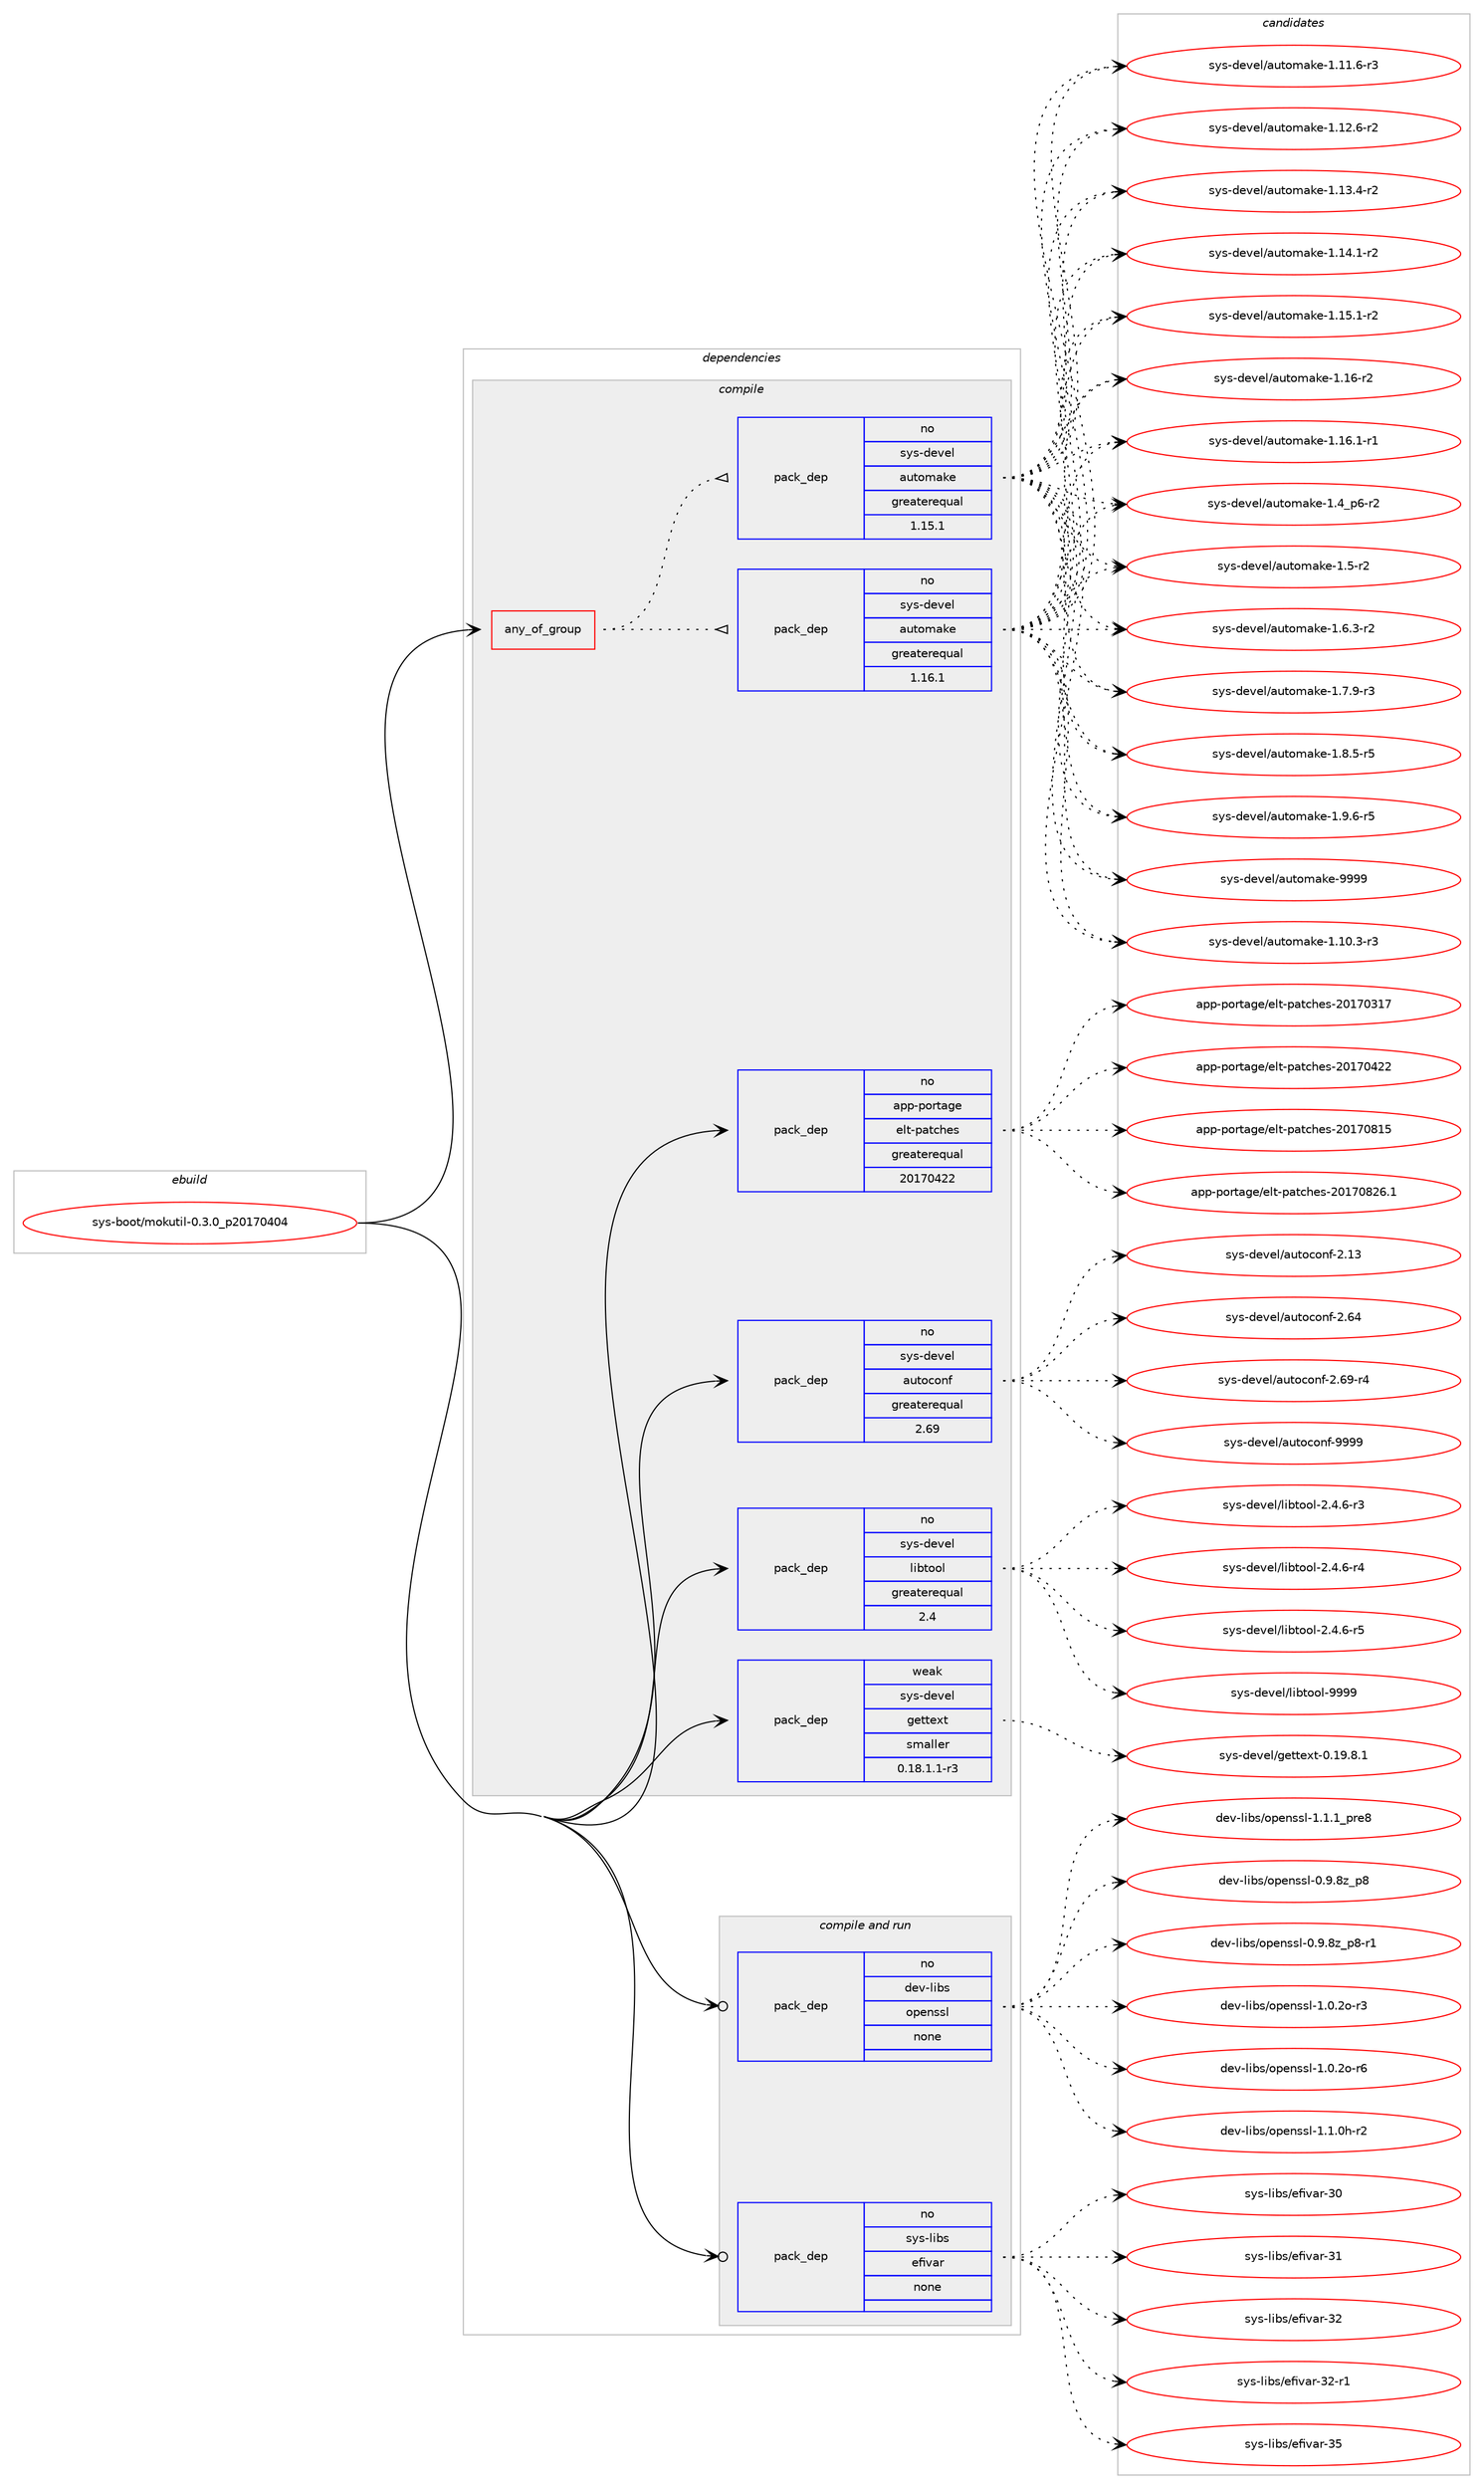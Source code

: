 digraph prolog {

# *************
# Graph options
# *************

newrank=true;
concentrate=true;
compound=true;
graph [rankdir=LR,fontname=Helvetica,fontsize=10,ranksep=1.5];#, ranksep=2.5, nodesep=0.2];
edge  [arrowhead=vee];
node  [fontname=Helvetica,fontsize=10];

# **********
# The ebuild
# **********

subgraph cluster_leftcol {
color=gray;
rank=same;
label=<<i>ebuild</i>>;
id [label="sys-boot/mokutil-0.3.0_p20170404", color=red, width=4, href="../sys-boot/mokutil-0.3.0_p20170404.svg"];
}

# ****************
# The dependencies
# ****************

subgraph cluster_midcol {
color=gray;
label=<<i>dependencies</i>>;
subgraph cluster_compile {
fillcolor="#eeeeee";
style=filled;
label=<<i>compile</i>>;
subgraph any43 {
dependency2954 [label=<<TABLE BORDER="0" CELLBORDER="1" CELLSPACING="0" CELLPADDING="4"><TR><TD CELLPADDING="10">any_of_group</TD></TR></TABLE>>, shape=none, color=red];subgraph pack2424 {
dependency2955 [label=<<TABLE BORDER="0" CELLBORDER="1" CELLSPACING="0" CELLPADDING="4" WIDTH="220"><TR><TD ROWSPAN="6" CELLPADDING="30">pack_dep</TD></TR><TR><TD WIDTH="110">no</TD></TR><TR><TD>sys-devel</TD></TR><TR><TD>automake</TD></TR><TR><TD>greaterequal</TD></TR><TR><TD>1.16.1</TD></TR></TABLE>>, shape=none, color=blue];
}
dependency2954:e -> dependency2955:w [weight=20,style="dotted",arrowhead="oinv"];
subgraph pack2425 {
dependency2956 [label=<<TABLE BORDER="0" CELLBORDER="1" CELLSPACING="0" CELLPADDING="4" WIDTH="220"><TR><TD ROWSPAN="6" CELLPADDING="30">pack_dep</TD></TR><TR><TD WIDTH="110">no</TD></TR><TR><TD>sys-devel</TD></TR><TR><TD>automake</TD></TR><TR><TD>greaterequal</TD></TR><TR><TD>1.15.1</TD></TR></TABLE>>, shape=none, color=blue];
}
dependency2954:e -> dependency2956:w [weight=20,style="dotted",arrowhead="oinv"];
}
id:e -> dependency2954:w [weight=20,style="solid",arrowhead="vee"];
subgraph pack2426 {
dependency2957 [label=<<TABLE BORDER="0" CELLBORDER="1" CELLSPACING="0" CELLPADDING="4" WIDTH="220"><TR><TD ROWSPAN="6" CELLPADDING="30">pack_dep</TD></TR><TR><TD WIDTH="110">no</TD></TR><TR><TD>app-portage</TD></TR><TR><TD>elt-patches</TD></TR><TR><TD>greaterequal</TD></TR><TR><TD>20170422</TD></TR></TABLE>>, shape=none, color=blue];
}
id:e -> dependency2957:w [weight=20,style="solid",arrowhead="vee"];
subgraph pack2427 {
dependency2958 [label=<<TABLE BORDER="0" CELLBORDER="1" CELLSPACING="0" CELLPADDING="4" WIDTH="220"><TR><TD ROWSPAN="6" CELLPADDING="30">pack_dep</TD></TR><TR><TD WIDTH="110">no</TD></TR><TR><TD>sys-devel</TD></TR><TR><TD>autoconf</TD></TR><TR><TD>greaterequal</TD></TR><TR><TD>2.69</TD></TR></TABLE>>, shape=none, color=blue];
}
id:e -> dependency2958:w [weight=20,style="solid",arrowhead="vee"];
subgraph pack2428 {
dependency2959 [label=<<TABLE BORDER="0" CELLBORDER="1" CELLSPACING="0" CELLPADDING="4" WIDTH="220"><TR><TD ROWSPAN="6" CELLPADDING="30">pack_dep</TD></TR><TR><TD WIDTH="110">no</TD></TR><TR><TD>sys-devel</TD></TR><TR><TD>libtool</TD></TR><TR><TD>greaterequal</TD></TR><TR><TD>2.4</TD></TR></TABLE>>, shape=none, color=blue];
}
id:e -> dependency2959:w [weight=20,style="solid",arrowhead="vee"];
subgraph pack2429 {
dependency2960 [label=<<TABLE BORDER="0" CELLBORDER="1" CELLSPACING="0" CELLPADDING="4" WIDTH="220"><TR><TD ROWSPAN="6" CELLPADDING="30">pack_dep</TD></TR><TR><TD WIDTH="110">weak</TD></TR><TR><TD>sys-devel</TD></TR><TR><TD>gettext</TD></TR><TR><TD>smaller</TD></TR><TR><TD>0.18.1.1-r3</TD></TR></TABLE>>, shape=none, color=blue];
}
id:e -> dependency2960:w [weight=20,style="solid",arrowhead="vee"];
}
subgraph cluster_compileandrun {
fillcolor="#eeeeee";
style=filled;
label=<<i>compile and run</i>>;
subgraph pack2430 {
dependency2961 [label=<<TABLE BORDER="0" CELLBORDER="1" CELLSPACING="0" CELLPADDING="4" WIDTH="220"><TR><TD ROWSPAN="6" CELLPADDING="30">pack_dep</TD></TR><TR><TD WIDTH="110">no</TD></TR><TR><TD>dev-libs</TD></TR><TR><TD>openssl</TD></TR><TR><TD>none</TD></TR><TR><TD></TD></TR></TABLE>>, shape=none, color=blue];
}
id:e -> dependency2961:w [weight=20,style="solid",arrowhead="odotvee"];
subgraph pack2431 {
dependency2962 [label=<<TABLE BORDER="0" CELLBORDER="1" CELLSPACING="0" CELLPADDING="4" WIDTH="220"><TR><TD ROWSPAN="6" CELLPADDING="30">pack_dep</TD></TR><TR><TD WIDTH="110">no</TD></TR><TR><TD>sys-libs</TD></TR><TR><TD>efivar</TD></TR><TR><TD>none</TD></TR><TR><TD></TD></TR></TABLE>>, shape=none, color=blue];
}
id:e -> dependency2962:w [weight=20,style="solid",arrowhead="odotvee"];
}
subgraph cluster_run {
fillcolor="#eeeeee";
style=filled;
label=<<i>run</i>>;
}
}

# **************
# The candidates
# **************

subgraph cluster_choices {
rank=same;
color=gray;
label=<<i>candidates</i>>;

subgraph choice2424 {
color=black;
nodesep=1;
choice11512111545100101118101108479711711611110997107101454946494846514511451 [label="sys-devel/automake-1.10.3-r3", color=red, width=4,href="../sys-devel/automake-1.10.3-r3.svg"];
choice11512111545100101118101108479711711611110997107101454946494946544511451 [label="sys-devel/automake-1.11.6-r3", color=red, width=4,href="../sys-devel/automake-1.11.6-r3.svg"];
choice11512111545100101118101108479711711611110997107101454946495046544511450 [label="sys-devel/automake-1.12.6-r2", color=red, width=4,href="../sys-devel/automake-1.12.6-r2.svg"];
choice11512111545100101118101108479711711611110997107101454946495146524511450 [label="sys-devel/automake-1.13.4-r2", color=red, width=4,href="../sys-devel/automake-1.13.4-r2.svg"];
choice11512111545100101118101108479711711611110997107101454946495246494511450 [label="sys-devel/automake-1.14.1-r2", color=red, width=4,href="../sys-devel/automake-1.14.1-r2.svg"];
choice11512111545100101118101108479711711611110997107101454946495346494511450 [label="sys-devel/automake-1.15.1-r2", color=red, width=4,href="../sys-devel/automake-1.15.1-r2.svg"];
choice1151211154510010111810110847971171161111099710710145494649544511450 [label="sys-devel/automake-1.16-r2", color=red, width=4,href="../sys-devel/automake-1.16-r2.svg"];
choice11512111545100101118101108479711711611110997107101454946495446494511449 [label="sys-devel/automake-1.16.1-r1", color=red, width=4,href="../sys-devel/automake-1.16.1-r1.svg"];
choice115121115451001011181011084797117116111109971071014549465295112544511450 [label="sys-devel/automake-1.4_p6-r2", color=red, width=4,href="../sys-devel/automake-1.4_p6-r2.svg"];
choice11512111545100101118101108479711711611110997107101454946534511450 [label="sys-devel/automake-1.5-r2", color=red, width=4,href="../sys-devel/automake-1.5-r2.svg"];
choice115121115451001011181011084797117116111109971071014549465446514511450 [label="sys-devel/automake-1.6.3-r2", color=red, width=4,href="../sys-devel/automake-1.6.3-r2.svg"];
choice115121115451001011181011084797117116111109971071014549465546574511451 [label="sys-devel/automake-1.7.9-r3", color=red, width=4,href="../sys-devel/automake-1.7.9-r3.svg"];
choice115121115451001011181011084797117116111109971071014549465646534511453 [label="sys-devel/automake-1.8.5-r5", color=red, width=4,href="../sys-devel/automake-1.8.5-r5.svg"];
choice115121115451001011181011084797117116111109971071014549465746544511453 [label="sys-devel/automake-1.9.6-r5", color=red, width=4,href="../sys-devel/automake-1.9.6-r5.svg"];
choice115121115451001011181011084797117116111109971071014557575757 [label="sys-devel/automake-9999", color=red, width=4,href="../sys-devel/automake-9999.svg"];
dependency2955:e -> choice11512111545100101118101108479711711611110997107101454946494846514511451:w [style=dotted,weight="100"];
dependency2955:e -> choice11512111545100101118101108479711711611110997107101454946494946544511451:w [style=dotted,weight="100"];
dependency2955:e -> choice11512111545100101118101108479711711611110997107101454946495046544511450:w [style=dotted,weight="100"];
dependency2955:e -> choice11512111545100101118101108479711711611110997107101454946495146524511450:w [style=dotted,weight="100"];
dependency2955:e -> choice11512111545100101118101108479711711611110997107101454946495246494511450:w [style=dotted,weight="100"];
dependency2955:e -> choice11512111545100101118101108479711711611110997107101454946495346494511450:w [style=dotted,weight="100"];
dependency2955:e -> choice1151211154510010111810110847971171161111099710710145494649544511450:w [style=dotted,weight="100"];
dependency2955:e -> choice11512111545100101118101108479711711611110997107101454946495446494511449:w [style=dotted,weight="100"];
dependency2955:e -> choice115121115451001011181011084797117116111109971071014549465295112544511450:w [style=dotted,weight="100"];
dependency2955:e -> choice11512111545100101118101108479711711611110997107101454946534511450:w [style=dotted,weight="100"];
dependency2955:e -> choice115121115451001011181011084797117116111109971071014549465446514511450:w [style=dotted,weight="100"];
dependency2955:e -> choice115121115451001011181011084797117116111109971071014549465546574511451:w [style=dotted,weight="100"];
dependency2955:e -> choice115121115451001011181011084797117116111109971071014549465646534511453:w [style=dotted,weight="100"];
dependency2955:e -> choice115121115451001011181011084797117116111109971071014549465746544511453:w [style=dotted,weight="100"];
dependency2955:e -> choice115121115451001011181011084797117116111109971071014557575757:w [style=dotted,weight="100"];
}
subgraph choice2425 {
color=black;
nodesep=1;
choice11512111545100101118101108479711711611110997107101454946494846514511451 [label="sys-devel/automake-1.10.3-r3", color=red, width=4,href="../sys-devel/automake-1.10.3-r3.svg"];
choice11512111545100101118101108479711711611110997107101454946494946544511451 [label="sys-devel/automake-1.11.6-r3", color=red, width=4,href="../sys-devel/automake-1.11.6-r3.svg"];
choice11512111545100101118101108479711711611110997107101454946495046544511450 [label="sys-devel/automake-1.12.6-r2", color=red, width=4,href="../sys-devel/automake-1.12.6-r2.svg"];
choice11512111545100101118101108479711711611110997107101454946495146524511450 [label="sys-devel/automake-1.13.4-r2", color=red, width=4,href="../sys-devel/automake-1.13.4-r2.svg"];
choice11512111545100101118101108479711711611110997107101454946495246494511450 [label="sys-devel/automake-1.14.1-r2", color=red, width=4,href="../sys-devel/automake-1.14.1-r2.svg"];
choice11512111545100101118101108479711711611110997107101454946495346494511450 [label="sys-devel/automake-1.15.1-r2", color=red, width=4,href="../sys-devel/automake-1.15.1-r2.svg"];
choice1151211154510010111810110847971171161111099710710145494649544511450 [label="sys-devel/automake-1.16-r2", color=red, width=4,href="../sys-devel/automake-1.16-r2.svg"];
choice11512111545100101118101108479711711611110997107101454946495446494511449 [label="sys-devel/automake-1.16.1-r1", color=red, width=4,href="../sys-devel/automake-1.16.1-r1.svg"];
choice115121115451001011181011084797117116111109971071014549465295112544511450 [label="sys-devel/automake-1.4_p6-r2", color=red, width=4,href="../sys-devel/automake-1.4_p6-r2.svg"];
choice11512111545100101118101108479711711611110997107101454946534511450 [label="sys-devel/automake-1.5-r2", color=red, width=4,href="../sys-devel/automake-1.5-r2.svg"];
choice115121115451001011181011084797117116111109971071014549465446514511450 [label="sys-devel/automake-1.6.3-r2", color=red, width=4,href="../sys-devel/automake-1.6.3-r2.svg"];
choice115121115451001011181011084797117116111109971071014549465546574511451 [label="sys-devel/automake-1.7.9-r3", color=red, width=4,href="../sys-devel/automake-1.7.9-r3.svg"];
choice115121115451001011181011084797117116111109971071014549465646534511453 [label="sys-devel/automake-1.8.5-r5", color=red, width=4,href="../sys-devel/automake-1.8.5-r5.svg"];
choice115121115451001011181011084797117116111109971071014549465746544511453 [label="sys-devel/automake-1.9.6-r5", color=red, width=4,href="../sys-devel/automake-1.9.6-r5.svg"];
choice115121115451001011181011084797117116111109971071014557575757 [label="sys-devel/automake-9999", color=red, width=4,href="../sys-devel/automake-9999.svg"];
dependency2956:e -> choice11512111545100101118101108479711711611110997107101454946494846514511451:w [style=dotted,weight="100"];
dependency2956:e -> choice11512111545100101118101108479711711611110997107101454946494946544511451:w [style=dotted,weight="100"];
dependency2956:e -> choice11512111545100101118101108479711711611110997107101454946495046544511450:w [style=dotted,weight="100"];
dependency2956:e -> choice11512111545100101118101108479711711611110997107101454946495146524511450:w [style=dotted,weight="100"];
dependency2956:e -> choice11512111545100101118101108479711711611110997107101454946495246494511450:w [style=dotted,weight="100"];
dependency2956:e -> choice11512111545100101118101108479711711611110997107101454946495346494511450:w [style=dotted,weight="100"];
dependency2956:e -> choice1151211154510010111810110847971171161111099710710145494649544511450:w [style=dotted,weight="100"];
dependency2956:e -> choice11512111545100101118101108479711711611110997107101454946495446494511449:w [style=dotted,weight="100"];
dependency2956:e -> choice115121115451001011181011084797117116111109971071014549465295112544511450:w [style=dotted,weight="100"];
dependency2956:e -> choice11512111545100101118101108479711711611110997107101454946534511450:w [style=dotted,weight="100"];
dependency2956:e -> choice115121115451001011181011084797117116111109971071014549465446514511450:w [style=dotted,weight="100"];
dependency2956:e -> choice115121115451001011181011084797117116111109971071014549465546574511451:w [style=dotted,weight="100"];
dependency2956:e -> choice115121115451001011181011084797117116111109971071014549465646534511453:w [style=dotted,weight="100"];
dependency2956:e -> choice115121115451001011181011084797117116111109971071014549465746544511453:w [style=dotted,weight="100"];
dependency2956:e -> choice115121115451001011181011084797117116111109971071014557575757:w [style=dotted,weight="100"];
}
subgraph choice2426 {
color=black;
nodesep=1;
choice97112112451121111141169710310147101108116451129711699104101115455048495548514955 [label="app-portage/elt-patches-20170317", color=red, width=4,href="../app-portage/elt-patches-20170317.svg"];
choice97112112451121111141169710310147101108116451129711699104101115455048495548525050 [label="app-portage/elt-patches-20170422", color=red, width=4,href="../app-portage/elt-patches-20170422.svg"];
choice97112112451121111141169710310147101108116451129711699104101115455048495548564953 [label="app-portage/elt-patches-20170815", color=red, width=4,href="../app-portage/elt-patches-20170815.svg"];
choice971121124511211111411697103101471011081164511297116991041011154550484955485650544649 [label="app-portage/elt-patches-20170826.1", color=red, width=4,href="../app-portage/elt-patches-20170826.1.svg"];
dependency2957:e -> choice97112112451121111141169710310147101108116451129711699104101115455048495548514955:w [style=dotted,weight="100"];
dependency2957:e -> choice97112112451121111141169710310147101108116451129711699104101115455048495548525050:w [style=dotted,weight="100"];
dependency2957:e -> choice97112112451121111141169710310147101108116451129711699104101115455048495548564953:w [style=dotted,weight="100"];
dependency2957:e -> choice971121124511211111411697103101471011081164511297116991041011154550484955485650544649:w [style=dotted,weight="100"];
}
subgraph choice2427 {
color=black;
nodesep=1;
choice115121115451001011181011084797117116111991111101024550464951 [label="sys-devel/autoconf-2.13", color=red, width=4,href="../sys-devel/autoconf-2.13.svg"];
choice115121115451001011181011084797117116111991111101024550465452 [label="sys-devel/autoconf-2.64", color=red, width=4,href="../sys-devel/autoconf-2.64.svg"];
choice1151211154510010111810110847971171161119911111010245504654574511452 [label="sys-devel/autoconf-2.69-r4", color=red, width=4,href="../sys-devel/autoconf-2.69-r4.svg"];
choice115121115451001011181011084797117116111991111101024557575757 [label="sys-devel/autoconf-9999", color=red, width=4,href="../sys-devel/autoconf-9999.svg"];
dependency2958:e -> choice115121115451001011181011084797117116111991111101024550464951:w [style=dotted,weight="100"];
dependency2958:e -> choice115121115451001011181011084797117116111991111101024550465452:w [style=dotted,weight="100"];
dependency2958:e -> choice1151211154510010111810110847971171161119911111010245504654574511452:w [style=dotted,weight="100"];
dependency2958:e -> choice115121115451001011181011084797117116111991111101024557575757:w [style=dotted,weight="100"];
}
subgraph choice2428 {
color=black;
nodesep=1;
choice1151211154510010111810110847108105981161111111084550465246544511451 [label="sys-devel/libtool-2.4.6-r3", color=red, width=4,href="../sys-devel/libtool-2.4.6-r3.svg"];
choice1151211154510010111810110847108105981161111111084550465246544511452 [label="sys-devel/libtool-2.4.6-r4", color=red, width=4,href="../sys-devel/libtool-2.4.6-r4.svg"];
choice1151211154510010111810110847108105981161111111084550465246544511453 [label="sys-devel/libtool-2.4.6-r5", color=red, width=4,href="../sys-devel/libtool-2.4.6-r5.svg"];
choice1151211154510010111810110847108105981161111111084557575757 [label="sys-devel/libtool-9999", color=red, width=4,href="../sys-devel/libtool-9999.svg"];
dependency2959:e -> choice1151211154510010111810110847108105981161111111084550465246544511451:w [style=dotted,weight="100"];
dependency2959:e -> choice1151211154510010111810110847108105981161111111084550465246544511452:w [style=dotted,weight="100"];
dependency2959:e -> choice1151211154510010111810110847108105981161111111084550465246544511453:w [style=dotted,weight="100"];
dependency2959:e -> choice1151211154510010111810110847108105981161111111084557575757:w [style=dotted,weight="100"];
}
subgraph choice2429 {
color=black;
nodesep=1;
choice1151211154510010111810110847103101116116101120116454846495746564649 [label="sys-devel/gettext-0.19.8.1", color=red, width=4,href="../sys-devel/gettext-0.19.8.1.svg"];
dependency2960:e -> choice1151211154510010111810110847103101116116101120116454846495746564649:w [style=dotted,weight="100"];
}
subgraph choice2430 {
color=black;
nodesep=1;
choice1001011184510810598115471111121011101151151084548465746561229511256 [label="dev-libs/openssl-0.9.8z_p8", color=red, width=4,href="../dev-libs/openssl-0.9.8z_p8.svg"];
choice10010111845108105981154711111210111011511510845484657465612295112564511449 [label="dev-libs/openssl-0.9.8z_p8-r1", color=red, width=4,href="../dev-libs/openssl-0.9.8z_p8-r1.svg"];
choice1001011184510810598115471111121011101151151084549464846501114511451 [label="dev-libs/openssl-1.0.2o-r3", color=red, width=4,href="../dev-libs/openssl-1.0.2o-r3.svg"];
choice1001011184510810598115471111121011101151151084549464846501114511454 [label="dev-libs/openssl-1.0.2o-r6", color=red, width=4,href="../dev-libs/openssl-1.0.2o-r6.svg"];
choice1001011184510810598115471111121011101151151084549464946481044511450 [label="dev-libs/openssl-1.1.0h-r2", color=red, width=4,href="../dev-libs/openssl-1.1.0h-r2.svg"];
choice1001011184510810598115471111121011101151151084549464946499511211410156 [label="dev-libs/openssl-1.1.1_pre8", color=red, width=4,href="../dev-libs/openssl-1.1.1_pre8.svg"];
dependency2961:e -> choice1001011184510810598115471111121011101151151084548465746561229511256:w [style=dotted,weight="100"];
dependency2961:e -> choice10010111845108105981154711111210111011511510845484657465612295112564511449:w [style=dotted,weight="100"];
dependency2961:e -> choice1001011184510810598115471111121011101151151084549464846501114511451:w [style=dotted,weight="100"];
dependency2961:e -> choice1001011184510810598115471111121011101151151084549464846501114511454:w [style=dotted,weight="100"];
dependency2961:e -> choice1001011184510810598115471111121011101151151084549464946481044511450:w [style=dotted,weight="100"];
dependency2961:e -> choice1001011184510810598115471111121011101151151084549464946499511211410156:w [style=dotted,weight="100"];
}
subgraph choice2431 {
color=black;
nodesep=1;
choice11512111545108105981154710110210511897114455148 [label="sys-libs/efivar-30", color=red, width=4,href="../sys-libs/efivar-30.svg"];
choice11512111545108105981154710110210511897114455149 [label="sys-libs/efivar-31", color=red, width=4,href="../sys-libs/efivar-31.svg"];
choice11512111545108105981154710110210511897114455150 [label="sys-libs/efivar-32", color=red, width=4,href="../sys-libs/efivar-32.svg"];
choice115121115451081059811547101102105118971144551504511449 [label="sys-libs/efivar-32-r1", color=red, width=4,href="../sys-libs/efivar-32-r1.svg"];
choice11512111545108105981154710110210511897114455153 [label="sys-libs/efivar-35", color=red, width=4,href="../sys-libs/efivar-35.svg"];
dependency2962:e -> choice11512111545108105981154710110210511897114455148:w [style=dotted,weight="100"];
dependency2962:e -> choice11512111545108105981154710110210511897114455149:w [style=dotted,weight="100"];
dependency2962:e -> choice11512111545108105981154710110210511897114455150:w [style=dotted,weight="100"];
dependency2962:e -> choice115121115451081059811547101102105118971144551504511449:w [style=dotted,weight="100"];
dependency2962:e -> choice11512111545108105981154710110210511897114455153:w [style=dotted,weight="100"];
}
}

}
